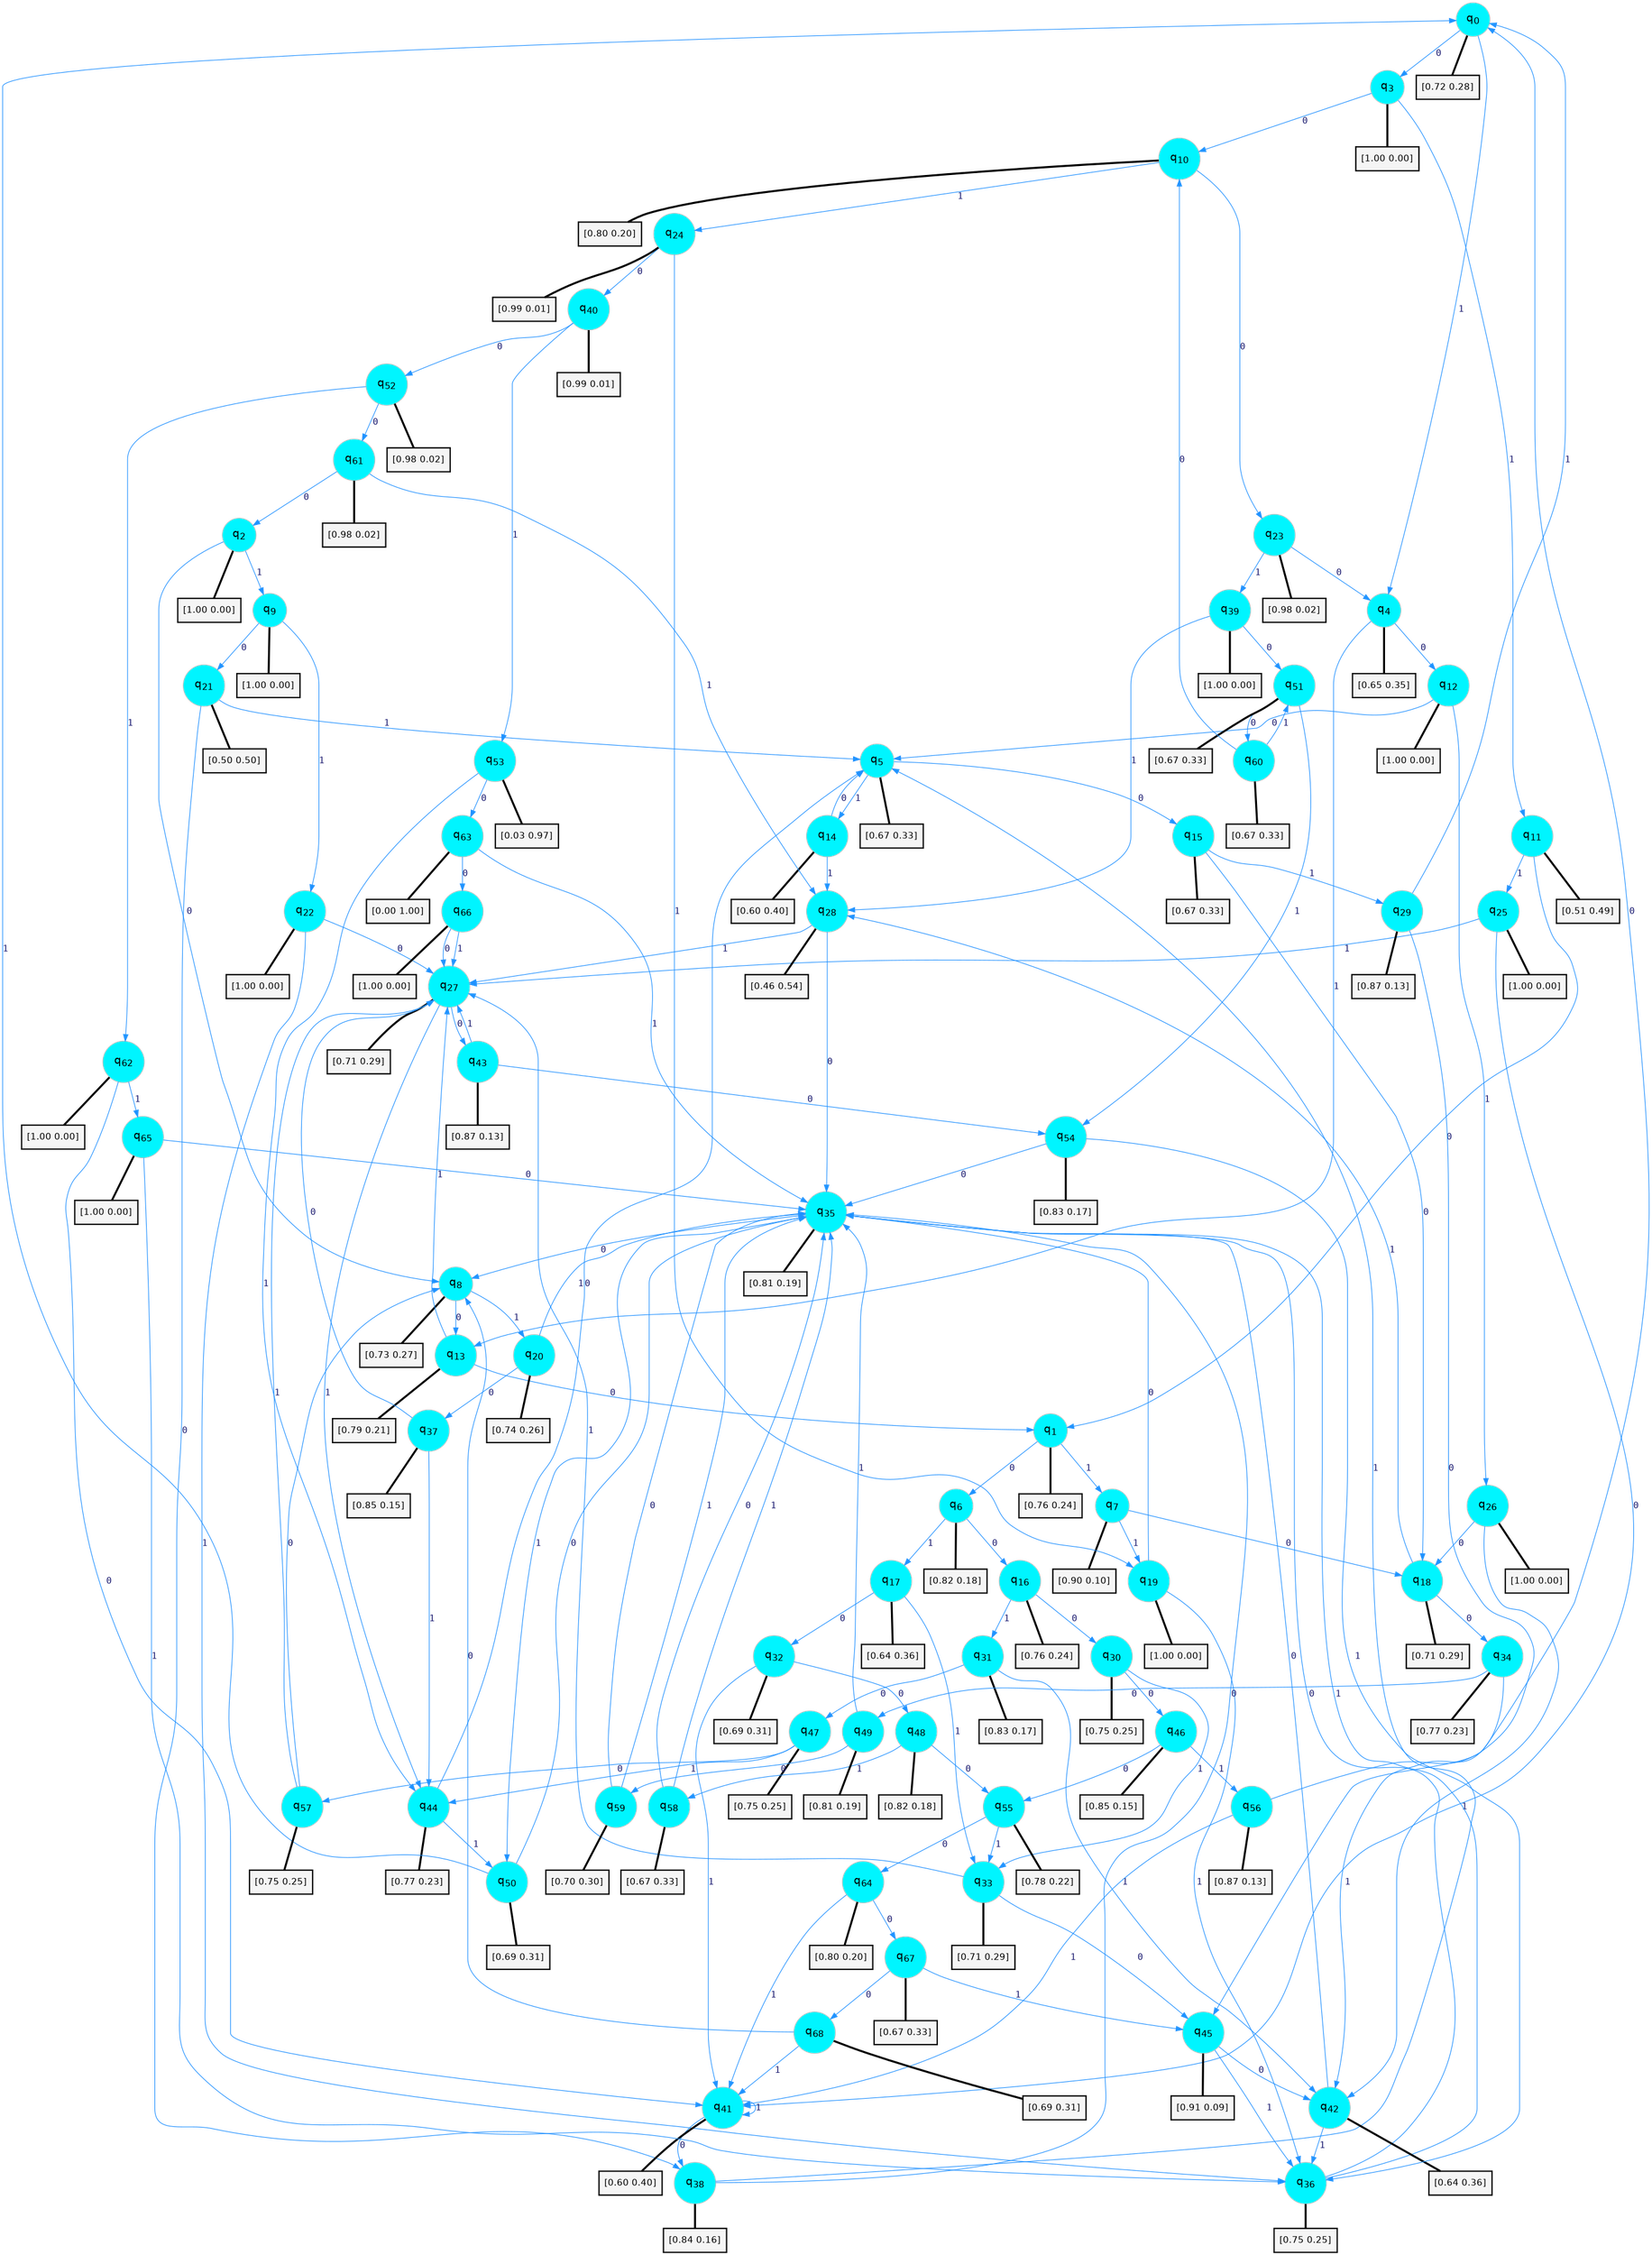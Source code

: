 digraph G {
graph [
bgcolor=transparent, dpi=300, rankdir=TD, size="40,25"];
node [
color=gray, fillcolor=turquoise1, fontcolor=black, fontname=Helvetica, fontsize=16, fontweight=bold, shape=circle, style=filled];
edge [
arrowsize=1, color=dodgerblue1, fontcolor=midnightblue, fontname=courier, fontweight=bold, penwidth=1, style=solid, weight=20];
0[label=<q<SUB>0</SUB>>];
1[label=<q<SUB>1</SUB>>];
2[label=<q<SUB>2</SUB>>];
3[label=<q<SUB>3</SUB>>];
4[label=<q<SUB>4</SUB>>];
5[label=<q<SUB>5</SUB>>];
6[label=<q<SUB>6</SUB>>];
7[label=<q<SUB>7</SUB>>];
8[label=<q<SUB>8</SUB>>];
9[label=<q<SUB>9</SUB>>];
10[label=<q<SUB>10</SUB>>];
11[label=<q<SUB>11</SUB>>];
12[label=<q<SUB>12</SUB>>];
13[label=<q<SUB>13</SUB>>];
14[label=<q<SUB>14</SUB>>];
15[label=<q<SUB>15</SUB>>];
16[label=<q<SUB>16</SUB>>];
17[label=<q<SUB>17</SUB>>];
18[label=<q<SUB>18</SUB>>];
19[label=<q<SUB>19</SUB>>];
20[label=<q<SUB>20</SUB>>];
21[label=<q<SUB>21</SUB>>];
22[label=<q<SUB>22</SUB>>];
23[label=<q<SUB>23</SUB>>];
24[label=<q<SUB>24</SUB>>];
25[label=<q<SUB>25</SUB>>];
26[label=<q<SUB>26</SUB>>];
27[label=<q<SUB>27</SUB>>];
28[label=<q<SUB>28</SUB>>];
29[label=<q<SUB>29</SUB>>];
30[label=<q<SUB>30</SUB>>];
31[label=<q<SUB>31</SUB>>];
32[label=<q<SUB>32</SUB>>];
33[label=<q<SUB>33</SUB>>];
34[label=<q<SUB>34</SUB>>];
35[label=<q<SUB>35</SUB>>];
36[label=<q<SUB>36</SUB>>];
37[label=<q<SUB>37</SUB>>];
38[label=<q<SUB>38</SUB>>];
39[label=<q<SUB>39</SUB>>];
40[label=<q<SUB>40</SUB>>];
41[label=<q<SUB>41</SUB>>];
42[label=<q<SUB>42</SUB>>];
43[label=<q<SUB>43</SUB>>];
44[label=<q<SUB>44</SUB>>];
45[label=<q<SUB>45</SUB>>];
46[label=<q<SUB>46</SUB>>];
47[label=<q<SUB>47</SUB>>];
48[label=<q<SUB>48</SUB>>];
49[label=<q<SUB>49</SUB>>];
50[label=<q<SUB>50</SUB>>];
51[label=<q<SUB>51</SUB>>];
52[label=<q<SUB>52</SUB>>];
53[label=<q<SUB>53</SUB>>];
54[label=<q<SUB>54</SUB>>];
55[label=<q<SUB>55</SUB>>];
56[label=<q<SUB>56</SUB>>];
57[label=<q<SUB>57</SUB>>];
58[label=<q<SUB>58</SUB>>];
59[label=<q<SUB>59</SUB>>];
60[label=<q<SUB>60</SUB>>];
61[label=<q<SUB>61</SUB>>];
62[label=<q<SUB>62</SUB>>];
63[label=<q<SUB>63</SUB>>];
64[label=<q<SUB>64</SUB>>];
65[label=<q<SUB>65</SUB>>];
66[label=<q<SUB>66</SUB>>];
67[label=<q<SUB>67</SUB>>];
68[label=<q<SUB>68</SUB>>];
69[label="[0.72 0.28]", shape=box,fontcolor=black, fontname=Helvetica, fontsize=14, penwidth=2, fillcolor=whitesmoke,color=black];
70[label="[0.76 0.24]", shape=box,fontcolor=black, fontname=Helvetica, fontsize=14, penwidth=2, fillcolor=whitesmoke,color=black];
71[label="[1.00 0.00]", shape=box,fontcolor=black, fontname=Helvetica, fontsize=14, penwidth=2, fillcolor=whitesmoke,color=black];
72[label="[1.00 0.00]", shape=box,fontcolor=black, fontname=Helvetica, fontsize=14, penwidth=2, fillcolor=whitesmoke,color=black];
73[label="[0.65 0.35]", shape=box,fontcolor=black, fontname=Helvetica, fontsize=14, penwidth=2, fillcolor=whitesmoke,color=black];
74[label="[0.67 0.33]", shape=box,fontcolor=black, fontname=Helvetica, fontsize=14, penwidth=2, fillcolor=whitesmoke,color=black];
75[label="[0.82 0.18]", shape=box,fontcolor=black, fontname=Helvetica, fontsize=14, penwidth=2, fillcolor=whitesmoke,color=black];
76[label="[0.90 0.10]", shape=box,fontcolor=black, fontname=Helvetica, fontsize=14, penwidth=2, fillcolor=whitesmoke,color=black];
77[label="[0.73 0.27]", shape=box,fontcolor=black, fontname=Helvetica, fontsize=14, penwidth=2, fillcolor=whitesmoke,color=black];
78[label="[1.00 0.00]", shape=box,fontcolor=black, fontname=Helvetica, fontsize=14, penwidth=2, fillcolor=whitesmoke,color=black];
79[label="[0.80 0.20]", shape=box,fontcolor=black, fontname=Helvetica, fontsize=14, penwidth=2, fillcolor=whitesmoke,color=black];
80[label="[0.51 0.49]", shape=box,fontcolor=black, fontname=Helvetica, fontsize=14, penwidth=2, fillcolor=whitesmoke,color=black];
81[label="[1.00 0.00]", shape=box,fontcolor=black, fontname=Helvetica, fontsize=14, penwidth=2, fillcolor=whitesmoke,color=black];
82[label="[0.79 0.21]", shape=box,fontcolor=black, fontname=Helvetica, fontsize=14, penwidth=2, fillcolor=whitesmoke,color=black];
83[label="[0.60 0.40]", shape=box,fontcolor=black, fontname=Helvetica, fontsize=14, penwidth=2, fillcolor=whitesmoke,color=black];
84[label="[0.67 0.33]", shape=box,fontcolor=black, fontname=Helvetica, fontsize=14, penwidth=2, fillcolor=whitesmoke,color=black];
85[label="[0.76 0.24]", shape=box,fontcolor=black, fontname=Helvetica, fontsize=14, penwidth=2, fillcolor=whitesmoke,color=black];
86[label="[0.64 0.36]", shape=box,fontcolor=black, fontname=Helvetica, fontsize=14, penwidth=2, fillcolor=whitesmoke,color=black];
87[label="[0.71 0.29]", shape=box,fontcolor=black, fontname=Helvetica, fontsize=14, penwidth=2, fillcolor=whitesmoke,color=black];
88[label="[1.00 0.00]", shape=box,fontcolor=black, fontname=Helvetica, fontsize=14, penwidth=2, fillcolor=whitesmoke,color=black];
89[label="[0.74 0.26]", shape=box,fontcolor=black, fontname=Helvetica, fontsize=14, penwidth=2, fillcolor=whitesmoke,color=black];
90[label="[0.50 0.50]", shape=box,fontcolor=black, fontname=Helvetica, fontsize=14, penwidth=2, fillcolor=whitesmoke,color=black];
91[label="[1.00 0.00]", shape=box,fontcolor=black, fontname=Helvetica, fontsize=14, penwidth=2, fillcolor=whitesmoke,color=black];
92[label="[0.98 0.02]", shape=box,fontcolor=black, fontname=Helvetica, fontsize=14, penwidth=2, fillcolor=whitesmoke,color=black];
93[label="[0.99 0.01]", shape=box,fontcolor=black, fontname=Helvetica, fontsize=14, penwidth=2, fillcolor=whitesmoke,color=black];
94[label="[1.00 0.00]", shape=box,fontcolor=black, fontname=Helvetica, fontsize=14, penwidth=2, fillcolor=whitesmoke,color=black];
95[label="[1.00 0.00]", shape=box,fontcolor=black, fontname=Helvetica, fontsize=14, penwidth=2, fillcolor=whitesmoke,color=black];
96[label="[0.71 0.29]", shape=box,fontcolor=black, fontname=Helvetica, fontsize=14, penwidth=2, fillcolor=whitesmoke,color=black];
97[label="[0.46 0.54]", shape=box,fontcolor=black, fontname=Helvetica, fontsize=14, penwidth=2, fillcolor=whitesmoke,color=black];
98[label="[0.87 0.13]", shape=box,fontcolor=black, fontname=Helvetica, fontsize=14, penwidth=2, fillcolor=whitesmoke,color=black];
99[label="[0.75 0.25]", shape=box,fontcolor=black, fontname=Helvetica, fontsize=14, penwidth=2, fillcolor=whitesmoke,color=black];
100[label="[0.83 0.17]", shape=box,fontcolor=black, fontname=Helvetica, fontsize=14, penwidth=2, fillcolor=whitesmoke,color=black];
101[label="[0.69 0.31]", shape=box,fontcolor=black, fontname=Helvetica, fontsize=14, penwidth=2, fillcolor=whitesmoke,color=black];
102[label="[0.71 0.29]", shape=box,fontcolor=black, fontname=Helvetica, fontsize=14, penwidth=2, fillcolor=whitesmoke,color=black];
103[label="[0.77 0.23]", shape=box,fontcolor=black, fontname=Helvetica, fontsize=14, penwidth=2, fillcolor=whitesmoke,color=black];
104[label="[0.81 0.19]", shape=box,fontcolor=black, fontname=Helvetica, fontsize=14, penwidth=2, fillcolor=whitesmoke,color=black];
105[label="[0.75 0.25]", shape=box,fontcolor=black, fontname=Helvetica, fontsize=14, penwidth=2, fillcolor=whitesmoke,color=black];
106[label="[0.85 0.15]", shape=box,fontcolor=black, fontname=Helvetica, fontsize=14, penwidth=2, fillcolor=whitesmoke,color=black];
107[label="[0.84 0.16]", shape=box,fontcolor=black, fontname=Helvetica, fontsize=14, penwidth=2, fillcolor=whitesmoke,color=black];
108[label="[1.00 0.00]", shape=box,fontcolor=black, fontname=Helvetica, fontsize=14, penwidth=2, fillcolor=whitesmoke,color=black];
109[label="[0.99 0.01]", shape=box,fontcolor=black, fontname=Helvetica, fontsize=14, penwidth=2, fillcolor=whitesmoke,color=black];
110[label="[0.60 0.40]", shape=box,fontcolor=black, fontname=Helvetica, fontsize=14, penwidth=2, fillcolor=whitesmoke,color=black];
111[label="[0.64 0.36]", shape=box,fontcolor=black, fontname=Helvetica, fontsize=14, penwidth=2, fillcolor=whitesmoke,color=black];
112[label="[0.87 0.13]", shape=box,fontcolor=black, fontname=Helvetica, fontsize=14, penwidth=2, fillcolor=whitesmoke,color=black];
113[label="[0.77 0.23]", shape=box,fontcolor=black, fontname=Helvetica, fontsize=14, penwidth=2, fillcolor=whitesmoke,color=black];
114[label="[0.91 0.09]", shape=box,fontcolor=black, fontname=Helvetica, fontsize=14, penwidth=2, fillcolor=whitesmoke,color=black];
115[label="[0.85 0.15]", shape=box,fontcolor=black, fontname=Helvetica, fontsize=14, penwidth=2, fillcolor=whitesmoke,color=black];
116[label="[0.75 0.25]", shape=box,fontcolor=black, fontname=Helvetica, fontsize=14, penwidth=2, fillcolor=whitesmoke,color=black];
117[label="[0.82 0.18]", shape=box,fontcolor=black, fontname=Helvetica, fontsize=14, penwidth=2, fillcolor=whitesmoke,color=black];
118[label="[0.81 0.19]", shape=box,fontcolor=black, fontname=Helvetica, fontsize=14, penwidth=2, fillcolor=whitesmoke,color=black];
119[label="[0.69 0.31]", shape=box,fontcolor=black, fontname=Helvetica, fontsize=14, penwidth=2, fillcolor=whitesmoke,color=black];
120[label="[0.67 0.33]", shape=box,fontcolor=black, fontname=Helvetica, fontsize=14, penwidth=2, fillcolor=whitesmoke,color=black];
121[label="[0.98 0.02]", shape=box,fontcolor=black, fontname=Helvetica, fontsize=14, penwidth=2, fillcolor=whitesmoke,color=black];
122[label="[0.03 0.97]", shape=box,fontcolor=black, fontname=Helvetica, fontsize=14, penwidth=2, fillcolor=whitesmoke,color=black];
123[label="[0.83 0.17]", shape=box,fontcolor=black, fontname=Helvetica, fontsize=14, penwidth=2, fillcolor=whitesmoke,color=black];
124[label="[0.78 0.22]", shape=box,fontcolor=black, fontname=Helvetica, fontsize=14, penwidth=2, fillcolor=whitesmoke,color=black];
125[label="[0.87 0.13]", shape=box,fontcolor=black, fontname=Helvetica, fontsize=14, penwidth=2, fillcolor=whitesmoke,color=black];
126[label="[0.75 0.25]", shape=box,fontcolor=black, fontname=Helvetica, fontsize=14, penwidth=2, fillcolor=whitesmoke,color=black];
127[label="[0.67 0.33]", shape=box,fontcolor=black, fontname=Helvetica, fontsize=14, penwidth=2, fillcolor=whitesmoke,color=black];
128[label="[0.70 0.30]", shape=box,fontcolor=black, fontname=Helvetica, fontsize=14, penwidth=2, fillcolor=whitesmoke,color=black];
129[label="[0.67 0.33]", shape=box,fontcolor=black, fontname=Helvetica, fontsize=14, penwidth=2, fillcolor=whitesmoke,color=black];
130[label="[0.98 0.02]", shape=box,fontcolor=black, fontname=Helvetica, fontsize=14, penwidth=2, fillcolor=whitesmoke,color=black];
131[label="[1.00 0.00]", shape=box,fontcolor=black, fontname=Helvetica, fontsize=14, penwidth=2, fillcolor=whitesmoke,color=black];
132[label="[0.00 1.00]", shape=box,fontcolor=black, fontname=Helvetica, fontsize=14, penwidth=2, fillcolor=whitesmoke,color=black];
133[label="[0.80 0.20]", shape=box,fontcolor=black, fontname=Helvetica, fontsize=14, penwidth=2, fillcolor=whitesmoke,color=black];
134[label="[1.00 0.00]", shape=box,fontcolor=black, fontname=Helvetica, fontsize=14, penwidth=2, fillcolor=whitesmoke,color=black];
135[label="[1.00 0.00]", shape=box,fontcolor=black, fontname=Helvetica, fontsize=14, penwidth=2, fillcolor=whitesmoke,color=black];
136[label="[0.67 0.33]", shape=box,fontcolor=black, fontname=Helvetica, fontsize=14, penwidth=2, fillcolor=whitesmoke,color=black];
137[label="[0.69 0.31]", shape=box,fontcolor=black, fontname=Helvetica, fontsize=14, penwidth=2, fillcolor=whitesmoke,color=black];
0->3 [label=0];
0->4 [label=1];
0->69 [arrowhead=none, penwidth=3,color=black];
1->6 [label=0];
1->7 [label=1];
1->70 [arrowhead=none, penwidth=3,color=black];
2->8 [label=0];
2->9 [label=1];
2->71 [arrowhead=none, penwidth=3,color=black];
3->10 [label=0];
3->11 [label=1];
3->72 [arrowhead=none, penwidth=3,color=black];
4->12 [label=0];
4->13 [label=1];
4->73 [arrowhead=none, penwidth=3,color=black];
5->15 [label=0];
5->14 [label=1];
5->74 [arrowhead=none, penwidth=3,color=black];
6->16 [label=0];
6->17 [label=1];
6->75 [arrowhead=none, penwidth=3,color=black];
7->18 [label=0];
7->19 [label=1];
7->76 [arrowhead=none, penwidth=3,color=black];
8->13 [label=0];
8->20 [label=1];
8->77 [arrowhead=none, penwidth=3,color=black];
9->21 [label=0];
9->22 [label=1];
9->78 [arrowhead=none, penwidth=3,color=black];
10->23 [label=0];
10->24 [label=1];
10->79 [arrowhead=none, penwidth=3,color=black];
11->1 [label=0];
11->25 [label=1];
11->80 [arrowhead=none, penwidth=3,color=black];
12->5 [label=0];
12->26 [label=1];
12->81 [arrowhead=none, penwidth=3,color=black];
13->1 [label=0];
13->27 [label=1];
13->82 [arrowhead=none, penwidth=3,color=black];
14->5 [label=0];
14->28 [label=1];
14->83 [arrowhead=none, penwidth=3,color=black];
15->18 [label=0];
15->29 [label=1];
15->84 [arrowhead=none, penwidth=3,color=black];
16->30 [label=0];
16->31 [label=1];
16->85 [arrowhead=none, penwidth=3,color=black];
17->32 [label=0];
17->33 [label=1];
17->86 [arrowhead=none, penwidth=3,color=black];
18->34 [label=0];
18->28 [label=1];
18->87 [arrowhead=none, penwidth=3,color=black];
19->35 [label=0];
19->36 [label=1];
19->88 [arrowhead=none, penwidth=3,color=black];
20->37 [label=0];
20->35 [label=1];
20->89 [arrowhead=none, penwidth=3,color=black];
21->38 [label=0];
21->5 [label=1];
21->90 [arrowhead=none, penwidth=3,color=black];
22->27 [label=0];
22->36 [label=1];
22->91 [arrowhead=none, penwidth=3,color=black];
23->4 [label=0];
23->39 [label=1];
23->92 [arrowhead=none, penwidth=3,color=black];
24->40 [label=0];
24->19 [label=1];
24->93 [arrowhead=none, penwidth=3,color=black];
25->41 [label=0];
25->27 [label=1];
25->94 [arrowhead=none, penwidth=3,color=black];
26->18 [label=0];
26->42 [label=1];
26->95 [arrowhead=none, penwidth=3,color=black];
27->43 [label=0];
27->44 [label=1];
27->96 [arrowhead=none, penwidth=3,color=black];
28->35 [label=0];
28->27 [label=1];
28->97 [arrowhead=none, penwidth=3,color=black];
29->45 [label=0];
29->0 [label=1];
29->98 [arrowhead=none, penwidth=3,color=black];
30->46 [label=0];
30->33 [label=1];
30->99 [arrowhead=none, penwidth=3,color=black];
31->47 [label=0];
31->42 [label=1];
31->100 [arrowhead=none, penwidth=3,color=black];
32->48 [label=0];
32->41 [label=1];
32->101 [arrowhead=none, penwidth=3,color=black];
33->45 [label=0];
33->27 [label=1];
33->102 [arrowhead=none, penwidth=3,color=black];
34->49 [label=0];
34->42 [label=1];
34->103 [arrowhead=none, penwidth=3,color=black];
35->8 [label=0];
35->50 [label=1];
35->104 [arrowhead=none, penwidth=3,color=black];
36->35 [label=0];
36->35 [label=1];
36->105 [arrowhead=none, penwidth=3,color=black];
37->27 [label=0];
37->44 [label=1];
37->106 [arrowhead=none, penwidth=3,color=black];
38->35 [label=0];
38->5 [label=1];
38->107 [arrowhead=none, penwidth=3,color=black];
39->51 [label=0];
39->28 [label=1];
39->108 [arrowhead=none, penwidth=3,color=black];
40->52 [label=0];
40->53 [label=1];
40->109 [arrowhead=none, penwidth=3,color=black];
41->38 [label=0];
41->41 [label=1];
41->110 [arrowhead=none, penwidth=3,color=black];
42->35 [label=0];
42->36 [label=1];
42->111 [arrowhead=none, penwidth=3,color=black];
43->54 [label=0];
43->27 [label=1];
43->112 [arrowhead=none, penwidth=3,color=black];
44->5 [label=0];
44->50 [label=1];
44->113 [arrowhead=none, penwidth=3,color=black];
45->42 [label=0];
45->36 [label=1];
45->114 [arrowhead=none, penwidth=3,color=black];
46->55 [label=0];
46->56 [label=1];
46->115 [arrowhead=none, penwidth=3,color=black];
47->57 [label=0];
47->44 [label=1];
47->116 [arrowhead=none, penwidth=3,color=black];
48->55 [label=0];
48->58 [label=1];
48->117 [arrowhead=none, penwidth=3,color=black];
49->59 [label=0];
49->35 [label=1];
49->118 [arrowhead=none, penwidth=3,color=black];
50->35 [label=0];
50->0 [label=1];
50->119 [arrowhead=none, penwidth=3,color=black];
51->60 [label=0];
51->54 [label=1];
51->120 [arrowhead=none, penwidth=3,color=black];
52->61 [label=0];
52->62 [label=1];
52->121 [arrowhead=none, penwidth=3,color=black];
53->63 [label=0];
53->44 [label=1];
53->122 [arrowhead=none, penwidth=3,color=black];
54->35 [label=0];
54->36 [label=1];
54->123 [arrowhead=none, penwidth=3,color=black];
55->64 [label=0];
55->33 [label=1];
55->124 [arrowhead=none, penwidth=3,color=black];
56->0 [label=0];
56->41 [label=1];
56->125 [arrowhead=none, penwidth=3,color=black];
57->8 [label=0];
57->27 [label=1];
57->126 [arrowhead=none, penwidth=3,color=black];
58->35 [label=0];
58->35 [label=1];
58->127 [arrowhead=none, penwidth=3,color=black];
59->35 [label=0];
59->35 [label=1];
59->128 [arrowhead=none, penwidth=3,color=black];
60->10 [label=0];
60->51 [label=1];
60->129 [arrowhead=none, penwidth=3,color=black];
61->2 [label=0];
61->28 [label=1];
61->130 [arrowhead=none, penwidth=3,color=black];
62->41 [label=0];
62->65 [label=1];
62->131 [arrowhead=none, penwidth=3,color=black];
63->66 [label=0];
63->35 [label=1];
63->132 [arrowhead=none, penwidth=3,color=black];
64->67 [label=0];
64->41 [label=1];
64->133 [arrowhead=none, penwidth=3,color=black];
65->35 [label=0];
65->36 [label=1];
65->134 [arrowhead=none, penwidth=3,color=black];
66->27 [label=0];
66->27 [label=1];
66->135 [arrowhead=none, penwidth=3,color=black];
67->68 [label=0];
67->45 [label=1];
67->136 [arrowhead=none, penwidth=3,color=black];
68->8 [label=0];
68->41 [label=1];
68->137 [arrowhead=none, penwidth=3,color=black];
}
